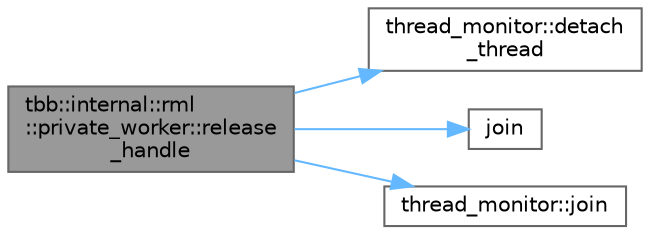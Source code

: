 digraph "tbb::internal::rml::private_worker::release_handle"
{
 // LATEX_PDF_SIZE
  bgcolor="transparent";
  edge [fontname=Helvetica,fontsize=10,labelfontname=Helvetica,labelfontsize=10];
  node [fontname=Helvetica,fontsize=10,shape=box,height=0.2,width=0.4];
  rankdir="LR";
  Node1 [id="Node000001",label="tbb::internal::rml\l::private_worker::release\l_handle",height=0.2,width=0.4,color="gray40", fillcolor="grey60", style="filled", fontcolor="black",tooltip=" "];
  Node1 -> Node2 [id="edge1_Node000001_Node000002",color="steelblue1",style="solid",tooltip=" "];
  Node2 [id="Node000002",label="thread_monitor::detach\l_thread",height=0.2,width=0.4,color="grey40", fillcolor="white", style="filled",URL="$classthread__monitor.html#aaec978fb92f21dd1823401f7fd1d6f24",tooltip="Detach thread"];
  Node1 -> Node3 [id="edge2_Node000001_Node000003",color="steelblue1",style="solid",tooltip=" "];
  Node3 [id="Node000003",label="join",height=0.2,width=0.4,color="grey40", fillcolor="white", style="filled",URL="$bundled_2ranges_8h.html#a703e3555a519a55eae7986580660994c",tooltip=" "];
  Node1 -> Node4 [id="edge3_Node000001_Node000004",color="steelblue1",style="solid",tooltip=" "];
  Node4 [id="Node000004",label="thread_monitor::join",height=0.2,width=0.4,color="grey40", fillcolor="white", style="filled",URL="$classthread__monitor.html#a2be9fe6a3ec89c83442b2acd31d87df7",tooltip="Join thread"];
}
